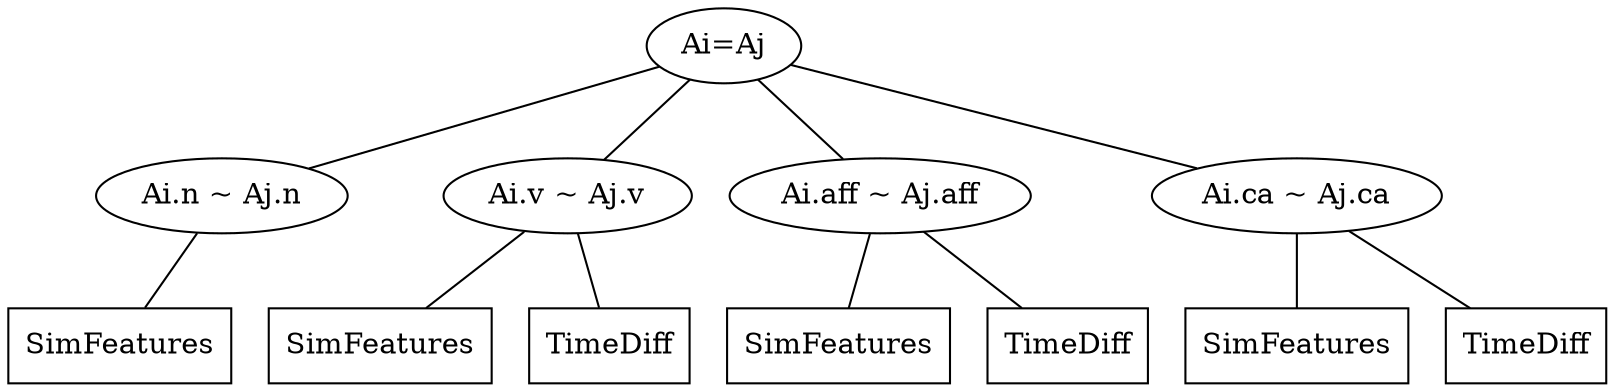 digraph CRF {
	edge[arrowhead="none"];

	A[label="Ai=Aj"];
	name[label="Ai.n ~ Aj.n"];
	venue[label="Ai.v ~ Aj.v"];
	aff[label="Ai.aff ~ Aj.aff"];
	coa[label="Ai.ca ~ Aj.ca"];
	fname[label="SimFeatures",shape="box"];
	fvenue[label="SimFeatures",shape="box"];
	faff[label="SimFeatures",shape="box"];
	fcoa[label="SimFeatures",shape="box"];
	tvenue[label="TimeDiff",shape="box"];
	taff[label="TimeDiff",shape="box"];
	tcoa[label="TimeDiff",shape="box"];
	A -> name -> fname;
	A -> venue -> fvenue;
	A -> aff -> faff;
	A -> coa -> fcoa;
	venue -> tvenue;
	aff -> taff;
	coa -> tcoa;
}
